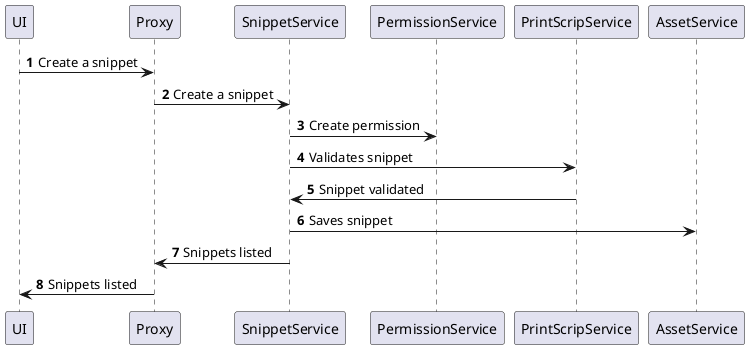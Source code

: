 @startuml
'https://plantuml.com/sequence-diagram

autonumber

UI -> Proxy: Create a snippet
Proxy -> SnippetService: Create a snippet
SnippetService -> PermissionService: Create permission
SnippetService -> PrintScripService: Validates snippet
PrintScripService -> SnippetService: Snippet validated


SnippetService -> AssetService: Saves snippet

Proxy <- SnippetService: Snippets listed
Proxy -> UI: Snippets listed
@enduml